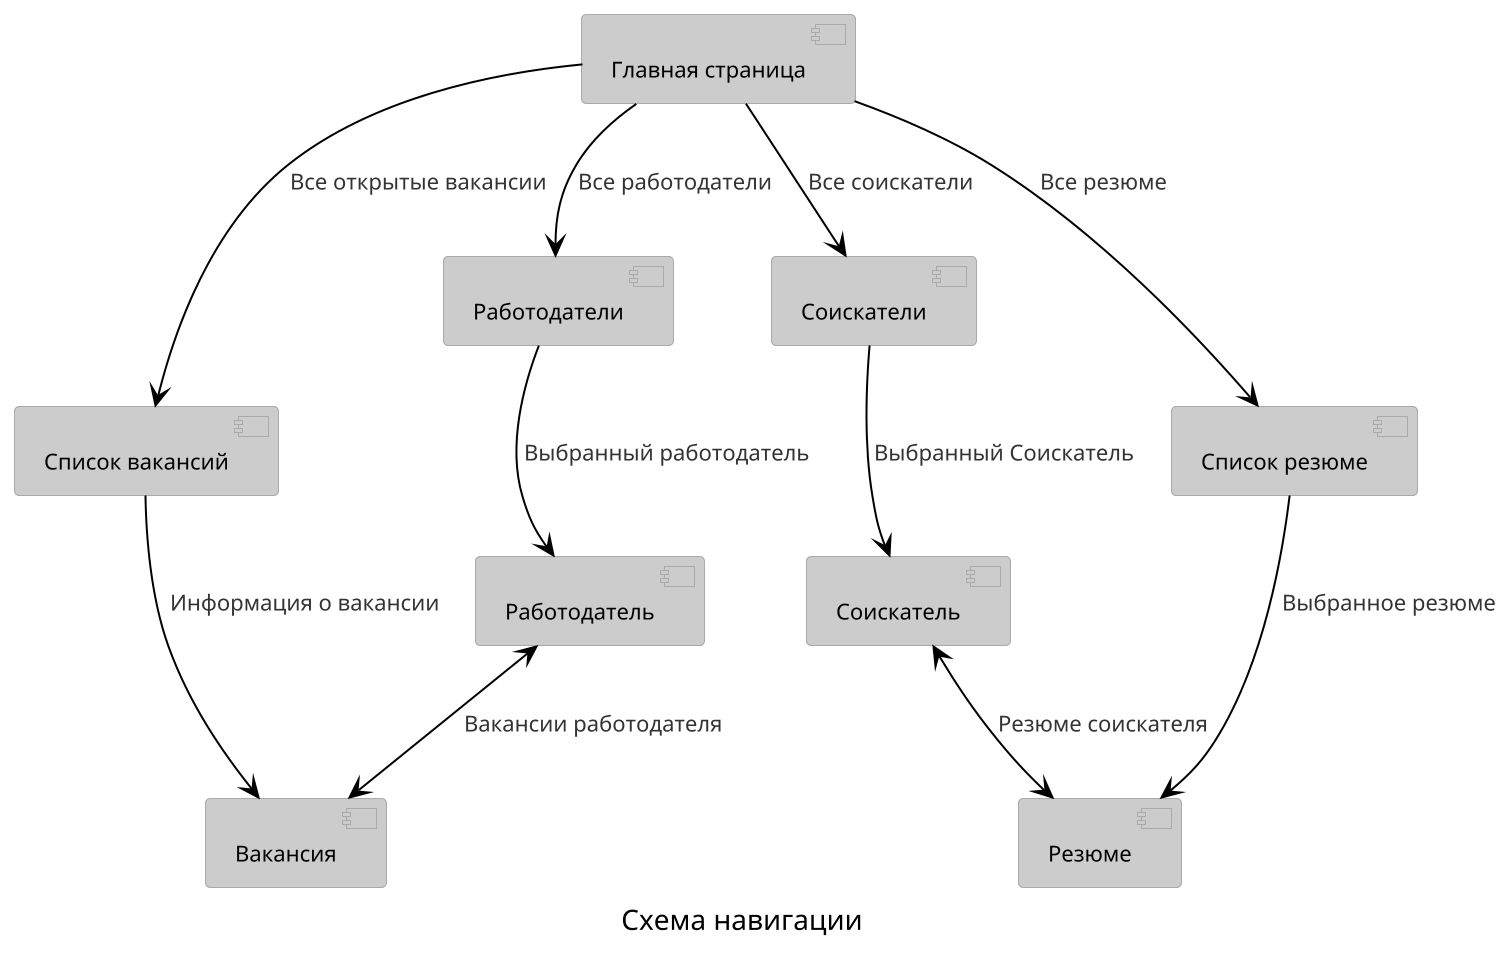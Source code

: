 @startuml
!theme reddress-lightorange
'skinparam linetype ortho'
caption Схема навигации
scale 2.0
component [Главная страница] as mainPage
component [Работодатели] as employers
component [Работодатель] as employer
component [Соискатели] as applicants
component [Соискатель] as applicant
component [Список вакансий] as positions
component [Вакансия] as position
component [Список резюме] as cvs
component [Резюме] as cv

mainPage -d-> positions : Все открытые вакансии
mainPage -d-> employers : Все работодатели
mainPage -d-> applicants : Все соискатели
mainPage -d-> cvs : Все резюме
cvs -d-> cv: Выбранное резюме
employers -d-> employer : Выбранный работодатель
applicants -d-> applicant : Выбранный Соискатель
applicant <-d-> cv : Резюме соискателя
employer <-d-> position : Вакансии работодателя
positions -d-> position : Информация о вакансии
@enduml
